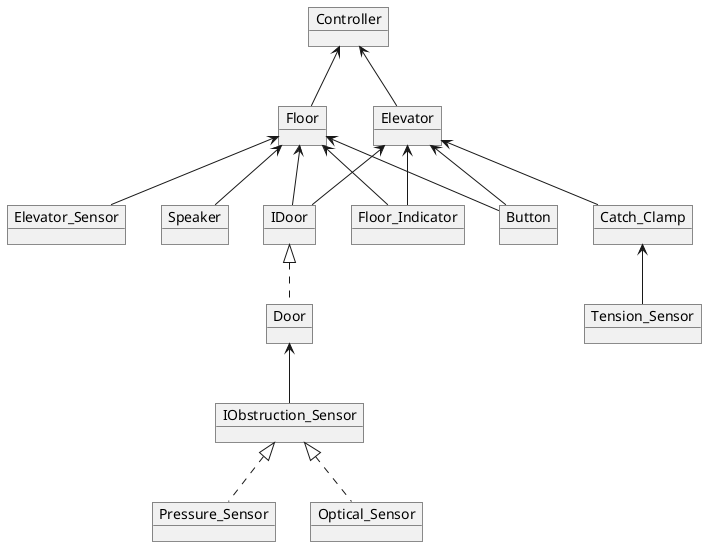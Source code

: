 @startuml
object Controller
object Elevator
object Floor
object IDoor
object Door
object IObstruction_Sensor
object Pressure_Sensor
object Optical_Sensor
object Tension_Sensor
object Catch_Clamp
object Floor_Indicator
object Elevator_Sensor
object Button
object Speaker

Controller				<--		Elevator
Controller				<--		Floor
Floor					<--		IDoor
Elevator				<--		IDoor
IDoor					<|..	Door
Elevator				<--		Button
Floor					<--		Button
Floor					<--		Speaker
Elevator				<--		Floor_Indicator
Floor					<--		Floor_Indicator
Floor					<--		Elevator_Sensor
Door					<--		IObstruction_Sensor
IObstruction_Sensor		<|..	Pressure_Sensor
IObstruction_Sensor		<|..	Optical_Sensor
Catch_Clamp				<--		Tension_Sensor
Elevator				<--		Catch_Clamp

@enduml
